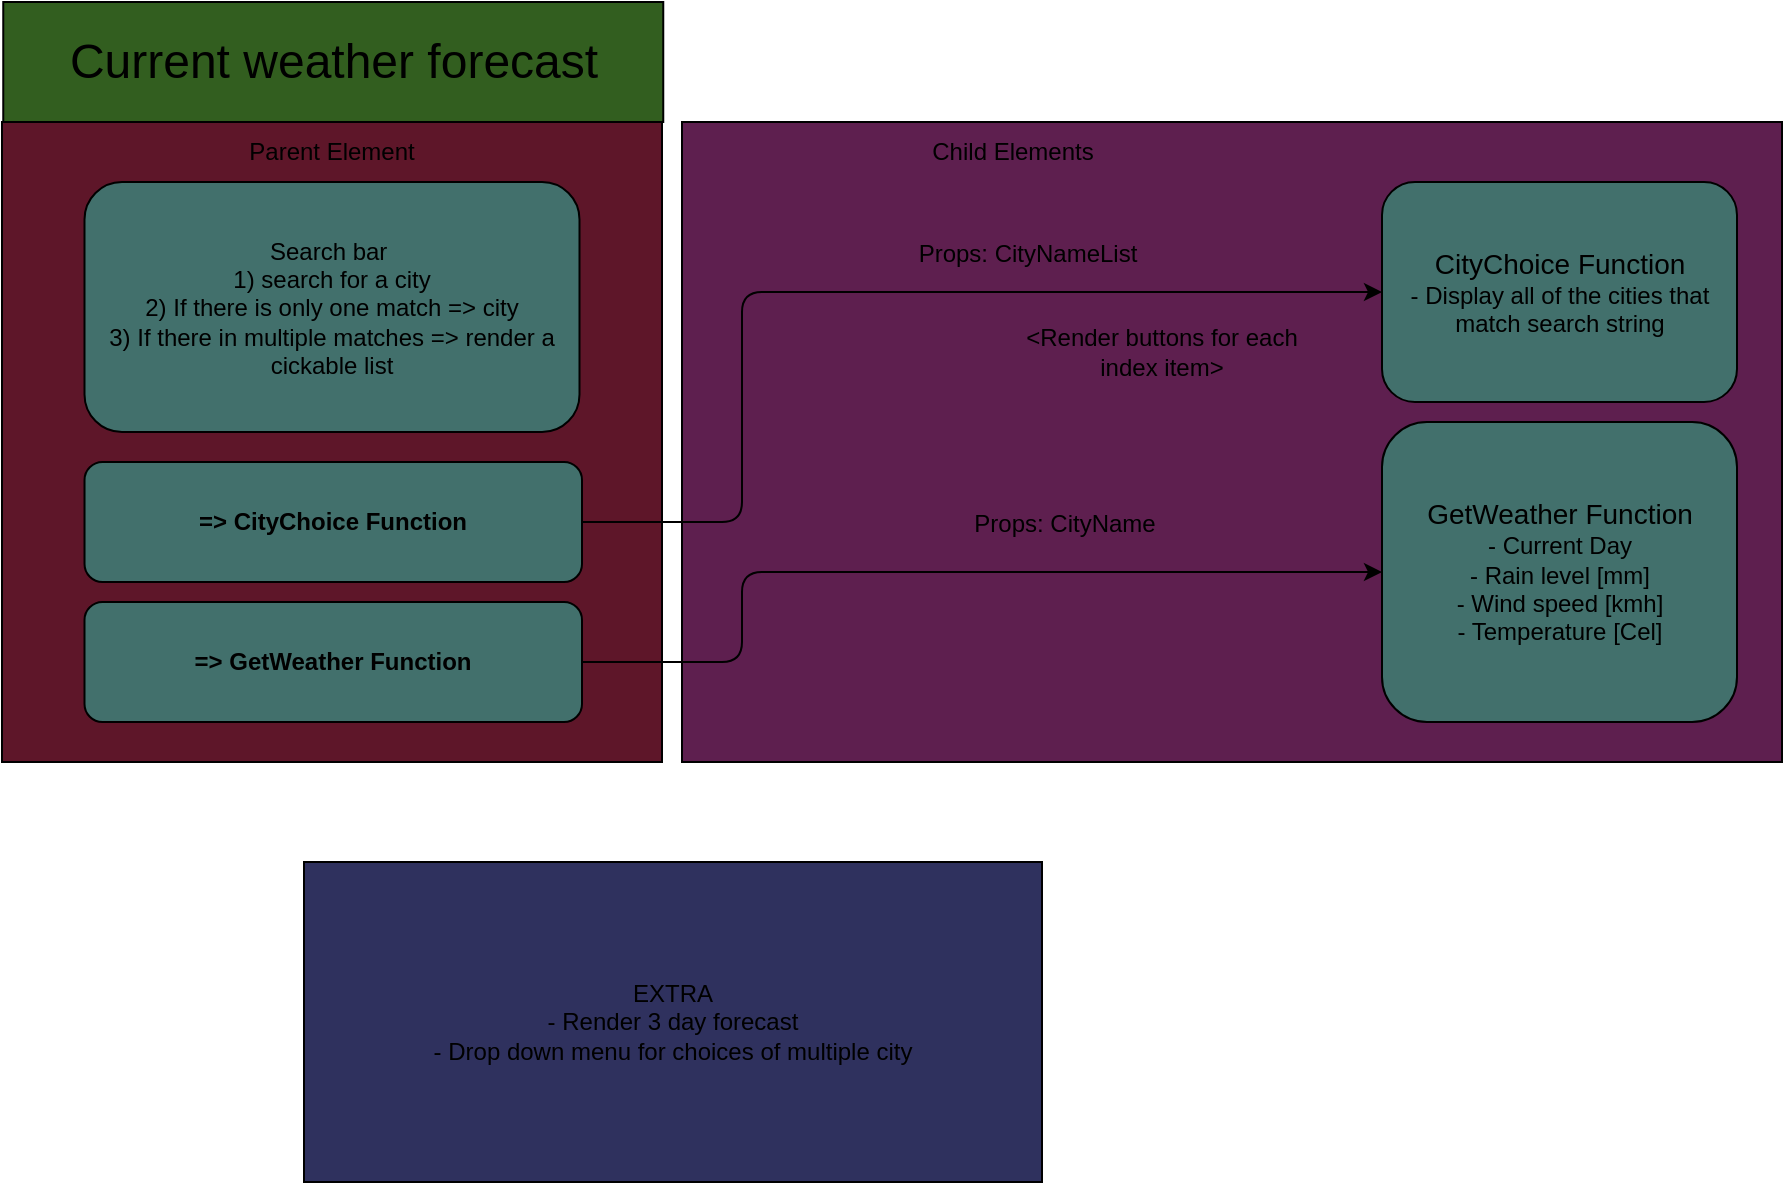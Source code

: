 <mxfile>
    <diagram id="r5P9yJA5g_xy6N1NQFZW" name="Page-1">
        <mxGraphModel dx="1033" dy="620" grid="1" gridSize="10" guides="1" tooltips="1" connect="1" arrows="1" fold="1" page="1" pageScale="1" pageWidth="827" pageHeight="1169" math="0" shadow="0">
            <root>
                <mxCell id="0"/>
                <mxCell id="1" parent="0"/>
                <mxCell id="3" value="" style="rounded=0;whiteSpace=wrap;html=1;fillColor=#5E1629;" vertex="1" parent="1">
                    <mxGeometry x="100" y="150" width="330" height="320" as="geometry"/>
                </mxCell>
                <mxCell id="2" value="Search bar&amp;nbsp;&lt;br&gt;1) search for a city&lt;br&gt;2) If there is only one match =&amp;gt; city&lt;br&gt;3) If there in multiple matches =&amp;gt; render a cickable list" style="rounded=1;whiteSpace=wrap;html=1;fillColor=#42706C;" vertex="1" parent="1">
                    <mxGeometry x="141.25" y="180" width="247.5" height="125" as="geometry"/>
                </mxCell>
                <mxCell id="4" value="Parent Element" style="text;html=1;strokeColor=none;fillColor=none;align=center;verticalAlign=middle;whiteSpace=wrap;rounded=0;" vertex="1" parent="1">
                    <mxGeometry x="215" y="150" width="100" height="30" as="geometry"/>
                </mxCell>
                <mxCell id="5" value="" style="rounded=0;whiteSpace=wrap;html=1;fillColor=#5E1F4F;" vertex="1" parent="1">
                    <mxGeometry x="440" y="150" width="550" height="320" as="geometry"/>
                </mxCell>
                <mxCell id="6" value="Child Elements" style="text;html=1;strokeColor=none;fillColor=none;align=center;verticalAlign=middle;whiteSpace=wrap;rounded=0;" vertex="1" parent="1">
                    <mxGeometry x="547.5" y="150" width="115" height="30" as="geometry"/>
                </mxCell>
                <mxCell id="8" value="&lt;font style=&quot;font-size: 14px;&quot;&gt;GetWeather Function&lt;/font&gt;&lt;br&gt;- Current Day&lt;br&gt;- Rain level [mm]&lt;br&gt;- Wind speed [kmh]&lt;br&gt;- Temperature [Cel]" style="rounded=1;whiteSpace=wrap;html=1;fillColor=#42706C;" vertex="1" parent="1">
                    <mxGeometry x="790" y="300" width="177.5" height="150" as="geometry"/>
                </mxCell>
                <mxCell id="13" style="edgeStyle=none;html=1;exitX=1;exitY=0.5;exitDx=0;exitDy=0;entryX=0;entryY=0.5;entryDx=0;entryDy=0;" edge="1" parent="1" source="12" target="8">
                    <mxGeometry relative="1" as="geometry">
                        <Array as="points">
                            <mxPoint x="470" y="420"/>
                            <mxPoint x="470" y="375"/>
                        </Array>
                    </mxGeometry>
                </mxCell>
                <mxCell id="12" value="&lt;b&gt;=&amp;gt; GetWeather Function&lt;/b&gt;" style="rounded=1;whiteSpace=wrap;html=1;fillColor=#42706C;" vertex="1" parent="1">
                    <mxGeometry x="141.25" y="390" width="248.75" height="60" as="geometry"/>
                </mxCell>
                <mxCell id="14" value="EXTRA&lt;br&gt;- Render 3 day forecast&lt;br&gt;- Drop down menu for choices of multiple city" style="rounded=0;whiteSpace=wrap;html=1;fillColor=#2F315E;" vertex="1" parent="1">
                    <mxGeometry x="251" y="520" width="369" height="160" as="geometry"/>
                </mxCell>
                <mxCell id="16" value="&lt;font style=&quot;font-size: 24px;&quot;&gt;Current weather forecast&lt;/font&gt;" style="rounded=0;whiteSpace=wrap;html=1;fillColor=#325E1F;" vertex="1" parent="1">
                    <mxGeometry x="100.63" y="90" width="330" height="60" as="geometry"/>
                </mxCell>
                <mxCell id="19" style="edgeStyle=none;html=1;exitX=1;exitY=0.5;exitDx=0;exitDy=0;entryX=0;entryY=0.5;entryDx=0;entryDy=0;fontSize=14;" edge="1" parent="1" source="17" target="18">
                    <mxGeometry relative="1" as="geometry">
                        <Array as="points">
                            <mxPoint x="470" y="350"/>
                            <mxPoint x="470" y="235"/>
                        </Array>
                    </mxGeometry>
                </mxCell>
                <mxCell id="17" value="&lt;b&gt;=&amp;gt; CityChoice Function&lt;/b&gt;" style="rounded=1;whiteSpace=wrap;html=1;fillColor=#42706C;" vertex="1" parent="1">
                    <mxGeometry x="141.26" y="320" width="248.74" height="60" as="geometry"/>
                </mxCell>
                <mxCell id="18" value="&lt;font style=&quot;font-size: 14px;&quot;&gt;CityChoice Function&lt;/font&gt;&lt;br&gt;- Display all of the cities that match search string" style="rounded=1;whiteSpace=wrap;html=1;fillColor=#42706C;" vertex="1" parent="1">
                    <mxGeometry x="790" y="180" width="177.5" height="110" as="geometry"/>
                </mxCell>
                <mxCell id="20" value="&lt;font style=&quot;font-size: 12px;&quot;&gt;Props: CityNameList&lt;/font&gt;" style="text;html=1;strokeColor=none;fillColor=none;align=center;verticalAlign=middle;whiteSpace=wrap;rounded=0;fontSize=14;" vertex="1" parent="1">
                    <mxGeometry x="547.5" y="200" width="130" height="30" as="geometry"/>
                </mxCell>
                <mxCell id="21" value="&lt;font style=&quot;font-size: 12px;&quot;&gt;Props: CityName&lt;/font&gt;" style="text;html=1;strokeColor=none;fillColor=none;align=center;verticalAlign=middle;whiteSpace=wrap;rounded=0;fontSize=14;" vertex="1" parent="1">
                    <mxGeometry x="560" y="335" width="142.5" height="30" as="geometry"/>
                </mxCell>
                <mxCell id="22" value="&amp;lt;Render buttons for each index item&amp;gt;" style="text;html=1;strokeColor=none;fillColor=none;align=center;verticalAlign=middle;whiteSpace=wrap;rounded=0;fontSize=12;" vertex="1" parent="1">
                    <mxGeometry x="600" y="240" width="160" height="50" as="geometry"/>
                </mxCell>
            </root>
        </mxGraphModel>
    </diagram>
</mxfile>